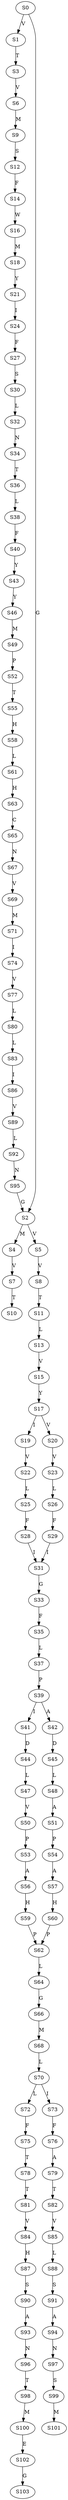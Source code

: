 strict digraph  {
	S0 -> S1 [ label = V ];
	S0 -> S2 [ label = G ];
	S1 -> S3 [ label = T ];
	S2 -> S4 [ label = M ];
	S2 -> S5 [ label = V ];
	S3 -> S6 [ label = V ];
	S4 -> S7 [ label = V ];
	S5 -> S8 [ label = V ];
	S6 -> S9 [ label = M ];
	S7 -> S10 [ label = T ];
	S8 -> S11 [ label = T ];
	S9 -> S12 [ label = S ];
	S11 -> S13 [ label = L ];
	S12 -> S14 [ label = F ];
	S13 -> S15 [ label = V ];
	S14 -> S16 [ label = W ];
	S15 -> S17 [ label = Y ];
	S16 -> S18 [ label = M ];
	S17 -> S19 [ label = I ];
	S17 -> S20 [ label = V ];
	S18 -> S21 [ label = Y ];
	S19 -> S22 [ label = V ];
	S20 -> S23 [ label = V ];
	S21 -> S24 [ label = I ];
	S22 -> S25 [ label = L ];
	S23 -> S26 [ label = L ];
	S24 -> S27 [ label = F ];
	S25 -> S28 [ label = F ];
	S26 -> S29 [ label = F ];
	S27 -> S30 [ label = S ];
	S28 -> S31 [ label = I ];
	S29 -> S31 [ label = I ];
	S30 -> S32 [ label = L ];
	S31 -> S33 [ label = G ];
	S32 -> S34 [ label = N ];
	S33 -> S35 [ label = F ];
	S34 -> S36 [ label = T ];
	S35 -> S37 [ label = L ];
	S36 -> S38 [ label = L ];
	S37 -> S39 [ label = P ];
	S38 -> S40 [ label = F ];
	S39 -> S41 [ label = I ];
	S39 -> S42 [ label = A ];
	S40 -> S43 [ label = Y ];
	S41 -> S44 [ label = D ];
	S42 -> S45 [ label = D ];
	S43 -> S46 [ label = Y ];
	S44 -> S47 [ label = L ];
	S45 -> S48 [ label = L ];
	S46 -> S49 [ label = M ];
	S47 -> S50 [ label = V ];
	S48 -> S51 [ label = A ];
	S49 -> S52 [ label = P ];
	S50 -> S53 [ label = P ];
	S51 -> S54 [ label = P ];
	S52 -> S55 [ label = T ];
	S53 -> S56 [ label = A ];
	S54 -> S57 [ label = A ];
	S55 -> S58 [ label = H ];
	S56 -> S59 [ label = H ];
	S57 -> S60 [ label = H ];
	S58 -> S61 [ label = L ];
	S59 -> S62 [ label = P ];
	S60 -> S62 [ label = P ];
	S61 -> S63 [ label = H ];
	S62 -> S64 [ label = L ];
	S63 -> S65 [ label = C ];
	S64 -> S66 [ label = G ];
	S65 -> S67 [ label = N ];
	S66 -> S68 [ label = M ];
	S67 -> S69 [ label = V ];
	S68 -> S70 [ label = L ];
	S69 -> S71 [ label = M ];
	S70 -> S72 [ label = L ];
	S70 -> S73 [ label = I ];
	S71 -> S74 [ label = I ];
	S72 -> S75 [ label = F ];
	S73 -> S76 [ label = F ];
	S74 -> S77 [ label = V ];
	S75 -> S78 [ label = T ];
	S76 -> S79 [ label = A ];
	S77 -> S80 [ label = L ];
	S78 -> S81 [ label = T ];
	S79 -> S82 [ label = T ];
	S80 -> S83 [ label = L ];
	S81 -> S84 [ label = V ];
	S82 -> S85 [ label = V ];
	S83 -> S86 [ label = I ];
	S84 -> S87 [ label = H ];
	S85 -> S88 [ label = L ];
	S86 -> S89 [ label = V ];
	S87 -> S90 [ label = S ];
	S88 -> S91 [ label = S ];
	S89 -> S92 [ label = L ];
	S90 -> S93 [ label = A ];
	S91 -> S94 [ label = A ];
	S92 -> S95 [ label = N ];
	S93 -> S96 [ label = N ];
	S94 -> S97 [ label = N ];
	S95 -> S2 [ label = G ];
	S96 -> S98 [ label = T ];
	S97 -> S99 [ label = S ];
	S98 -> S100 [ label = M ];
	S99 -> S101 [ label = M ];
	S100 -> S102 [ label = E ];
	S102 -> S103 [ label = G ];
}
